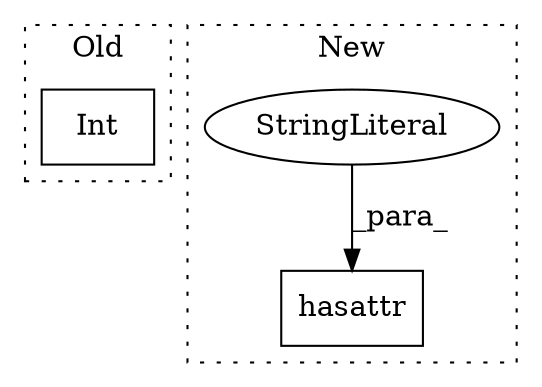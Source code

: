 digraph G {
subgraph cluster0 {
1 [label="Int" a="32" s="6235,6388" l="4,1" shape="box"];
label = "Old";
style="dotted";
}
subgraph cluster1 {
2 [label="hasattr" a="32" s="6456,6500" l="8,1" shape="box"];
3 [label="StringLiteral" a="45" s="6470" l="30" shape="ellipse"];
label = "New";
style="dotted";
}
3 -> 2 [label="_para_"];
}